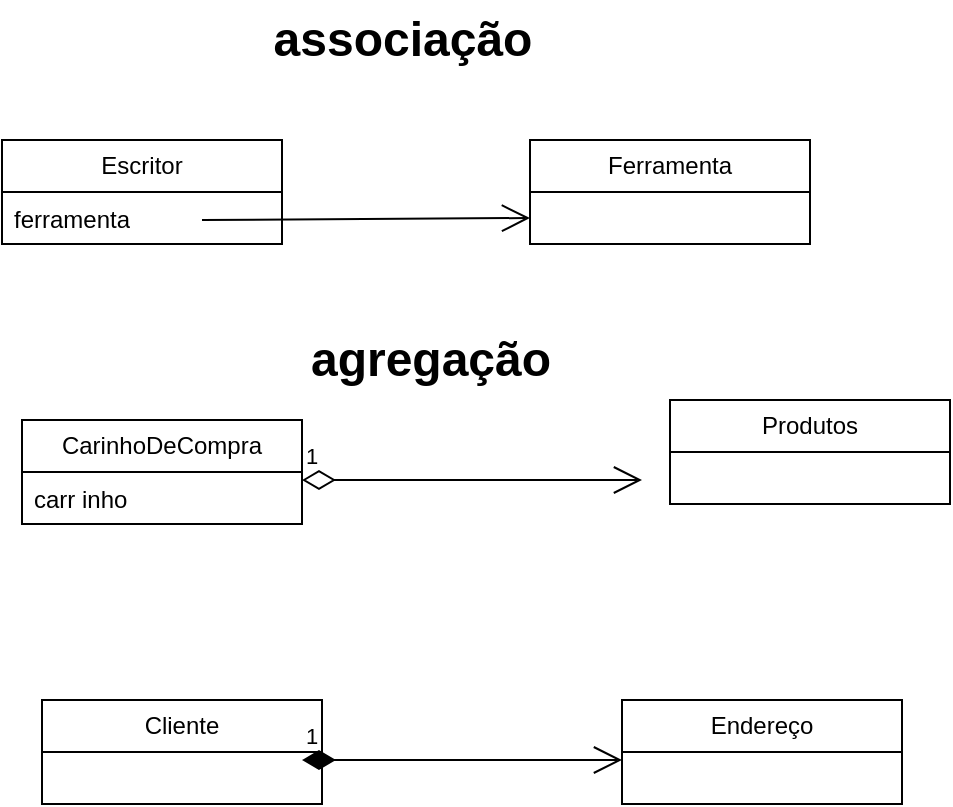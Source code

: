 <mxfile version="22.1.5" type="github">
  <diagram name="Página-1" id="IQLO0YdWEnEX4Y8WXDxO">
    <mxGraphModel dx="693" dy="401" grid="1" gridSize="10" guides="1" tooltips="1" connect="1" arrows="1" fold="1" page="1" pageScale="1" pageWidth="827" pageHeight="1169" math="0" shadow="0">
      <root>
        <mxCell id="0" />
        <mxCell id="1" parent="0" />
        <mxCell id="GLeSfuIqs6XQD5-I20Vo-1" value="Escritor" style="swimlane;fontStyle=0;childLayout=stackLayout;horizontal=1;startSize=26;fillColor=none;horizontalStack=0;resizeParent=1;resizeParentMax=0;resizeLast=0;collapsible=1;marginBottom=0;whiteSpace=wrap;html=1;" vertex="1" parent="1">
          <mxGeometry x="80" y="120" width="140" height="52" as="geometry" />
        </mxCell>
        <mxCell id="GLeSfuIqs6XQD5-I20Vo-2" value="ferramenta&lt;br&gt;" style="text;strokeColor=none;fillColor=none;align=left;verticalAlign=top;spacingLeft=4;spacingRight=4;overflow=hidden;rotatable=0;points=[[0,0.5],[1,0.5]];portConstraint=eastwest;whiteSpace=wrap;html=1;" vertex="1" parent="GLeSfuIqs6XQD5-I20Vo-1">
          <mxGeometry y="26" width="140" height="26" as="geometry" />
        </mxCell>
        <mxCell id="GLeSfuIqs6XQD5-I20Vo-9" value="" style="endArrow=open;endFill=1;endSize=12;html=1;rounded=0;entryX=0;entryY=0.75;entryDx=0;entryDy=0;" edge="1" parent="GLeSfuIqs6XQD5-I20Vo-1" target="GLeSfuIqs6XQD5-I20Vo-5">
          <mxGeometry width="160" relative="1" as="geometry">
            <mxPoint x="100" y="40" as="sourcePoint" />
            <mxPoint x="260" y="40" as="targetPoint" />
          </mxGeometry>
        </mxCell>
        <mxCell id="GLeSfuIqs6XQD5-I20Vo-5" value="Ferramenta" style="swimlane;fontStyle=0;childLayout=stackLayout;horizontal=1;startSize=26;fillColor=none;horizontalStack=0;resizeParent=1;resizeParentMax=0;resizeLast=0;collapsible=1;marginBottom=0;whiteSpace=wrap;html=1;" vertex="1" parent="1">
          <mxGeometry x="344" y="120" width="140" height="52" as="geometry" />
        </mxCell>
        <mxCell id="GLeSfuIqs6XQD5-I20Vo-10" value="CarinhoDeCompra" style="swimlane;fontStyle=0;childLayout=stackLayout;horizontal=1;startSize=26;fillColor=none;horizontalStack=0;resizeParent=1;resizeParentMax=0;resizeLast=0;collapsible=1;marginBottom=0;whiteSpace=wrap;html=1;" vertex="1" parent="1">
          <mxGeometry x="90" y="260" width="140" height="52" as="geometry" />
        </mxCell>
        <mxCell id="GLeSfuIqs6XQD5-I20Vo-11" value="carr inho" style="text;strokeColor=none;fillColor=none;align=left;verticalAlign=top;spacingLeft=4;spacingRight=4;overflow=hidden;rotatable=0;points=[[0,0.5],[1,0.5]];portConstraint=eastwest;whiteSpace=wrap;html=1;" vertex="1" parent="GLeSfuIqs6XQD5-I20Vo-10">
          <mxGeometry y="26" width="140" height="26" as="geometry" />
        </mxCell>
        <mxCell id="GLeSfuIqs6XQD5-I20Vo-14" value="1" style="endArrow=open;html=1;endSize=12;startArrow=diamondThin;startSize=14;startFill=0;edgeStyle=orthogonalEdgeStyle;align=left;verticalAlign=bottom;rounded=0;" edge="1" parent="1">
          <mxGeometry x="-1" y="3" relative="1" as="geometry">
            <mxPoint x="230" y="290" as="sourcePoint" />
            <mxPoint x="400" y="290.0" as="targetPoint" />
          </mxGeometry>
        </mxCell>
        <mxCell id="GLeSfuIqs6XQD5-I20Vo-16" value="associação" style="text;strokeColor=none;fillColor=none;html=1;fontSize=24;fontStyle=1;verticalAlign=middle;align=center;" vertex="1" parent="1">
          <mxGeometry x="230" y="50" width="100" height="40" as="geometry" />
        </mxCell>
        <mxCell id="GLeSfuIqs6XQD5-I20Vo-17" value="agregação" style="text;strokeColor=none;fillColor=none;html=1;fontSize=24;fontStyle=1;verticalAlign=middle;align=center;" vertex="1" parent="1">
          <mxGeometry x="244" y="210" width="100" height="40" as="geometry" />
        </mxCell>
        <mxCell id="GLeSfuIqs6XQD5-I20Vo-21" value="Produtos" style="swimlane;fontStyle=0;childLayout=stackLayout;horizontal=1;startSize=26;fillColor=none;horizontalStack=0;resizeParent=1;resizeParentMax=0;resizeLast=0;collapsible=1;marginBottom=0;whiteSpace=wrap;html=1;" vertex="1" parent="1">
          <mxGeometry x="414" y="250" width="140" height="52" as="geometry" />
        </mxCell>
        <mxCell id="GLeSfuIqs6XQD5-I20Vo-22" value="Cliente" style="swimlane;fontStyle=0;childLayout=stackLayout;horizontal=1;startSize=26;fillColor=none;horizontalStack=0;resizeParent=1;resizeParentMax=0;resizeLast=0;collapsible=1;marginBottom=0;whiteSpace=wrap;html=1;" vertex="1" parent="1">
          <mxGeometry x="100" y="400" width="140" height="52" as="geometry" />
        </mxCell>
        <mxCell id="GLeSfuIqs6XQD5-I20Vo-26" value="1" style="endArrow=open;html=1;endSize=12;startArrow=diamondThin;startSize=14;startFill=1;edgeStyle=orthogonalEdgeStyle;align=left;verticalAlign=bottom;rounded=0;" edge="1" parent="GLeSfuIqs6XQD5-I20Vo-22">
          <mxGeometry x="-1" y="3" relative="1" as="geometry">
            <mxPoint x="130" y="30" as="sourcePoint" />
            <mxPoint x="290" y="30" as="targetPoint" />
          </mxGeometry>
        </mxCell>
        <mxCell id="GLeSfuIqs6XQD5-I20Vo-25" value="Endereço" style="swimlane;fontStyle=0;childLayout=stackLayout;horizontal=1;startSize=26;fillColor=none;horizontalStack=0;resizeParent=1;resizeParentMax=0;resizeLast=0;collapsible=1;marginBottom=0;whiteSpace=wrap;html=1;" vertex="1" parent="1">
          <mxGeometry x="390" y="400" width="140" height="52" as="geometry">
            <mxRectangle x="390" y="400" width="90" height="30" as="alternateBounds" />
          </mxGeometry>
        </mxCell>
      </root>
    </mxGraphModel>
  </diagram>
</mxfile>

